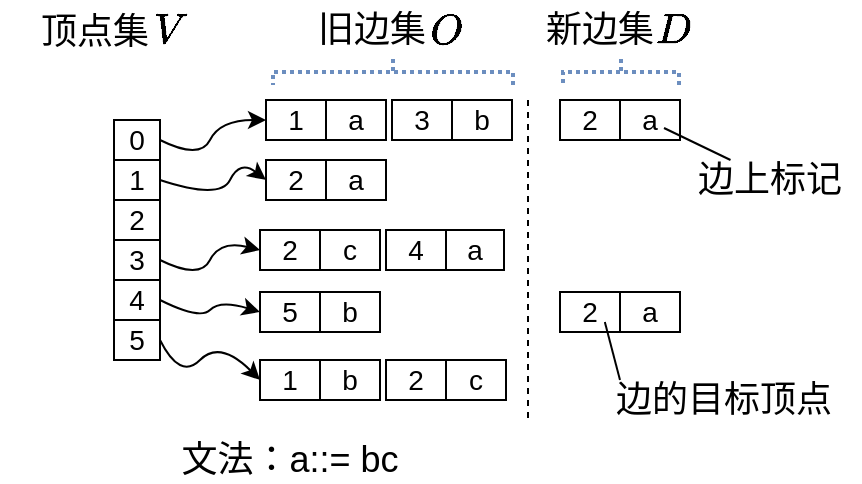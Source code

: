 <mxfile version="18.1.3" type="github">
  <diagram id="PmKWHf3XF2wdjFBg__V2" name="Page-1">
    <mxGraphModel dx="1865" dy="585" grid="1" gridSize="10" guides="1" tooltips="1" connect="1" arrows="1" fold="1" page="1" pageScale="1" pageWidth="827" pageHeight="1169" math="1" shadow="0">
      <root>
        <mxCell id="0" />
        <mxCell id="1" parent="0" />
        <mxCell id="Il5zqESTYhuWdmyWhMW6-3" value="" style="group" vertex="1" connectable="0" parent="1">
          <mxGeometry x="-743" y="110" width="23" height="40" as="geometry" />
        </mxCell>
        <mxCell id="Il5zqESTYhuWdmyWhMW6-4" value="0" style="rounded=0;whiteSpace=wrap;html=1;fontSize=14;" vertex="1" parent="Il5zqESTYhuWdmyWhMW6-3">
          <mxGeometry width="23" height="20" as="geometry" />
        </mxCell>
        <mxCell id="Il5zqESTYhuWdmyWhMW6-5" value="1" style="rounded=0;whiteSpace=wrap;html=1;fontSize=14;" vertex="1" parent="Il5zqESTYhuWdmyWhMW6-3">
          <mxGeometry y="20" width="23" height="20" as="geometry" />
        </mxCell>
        <mxCell id="Il5zqESTYhuWdmyWhMW6-6" value="" style="curved=1;endArrow=classic;html=1;rounded=0;exitX=1;exitY=0.5;exitDx=0;exitDy=0;entryX=0;entryY=0.5;entryDx=0;entryDy=0;" edge="1" parent="1" source="Il5zqESTYhuWdmyWhMW6-4" target="Il5zqESTYhuWdmyWhMW6-7">
          <mxGeometry width="50" height="50" relative="1" as="geometry">
            <mxPoint x="-490" y="70" as="sourcePoint" />
            <mxPoint x="-660" y="110" as="targetPoint" />
            <Array as="points">
              <mxPoint x="-700" y="130" />
              <mxPoint x="-690" y="110" />
            </Array>
          </mxGeometry>
        </mxCell>
        <mxCell id="Il5zqESTYhuWdmyWhMW6-7" value="1" style="rounded=0;whiteSpace=wrap;html=1;fontSize=14;" vertex="1" parent="1">
          <mxGeometry x="-667" y="100" width="30" height="20" as="geometry" />
        </mxCell>
        <mxCell id="Il5zqESTYhuWdmyWhMW6-8" value="a" style="rounded=0;whiteSpace=wrap;html=1;fontSize=14;" vertex="1" parent="1">
          <mxGeometry x="-637" y="100" width="30" height="20" as="geometry" />
        </mxCell>
        <mxCell id="Il5zqESTYhuWdmyWhMW6-9" value="" style="curved=1;endArrow=classic;html=1;rounded=0;exitX=1;exitY=0.5;exitDx=0;exitDy=0;entryX=0;entryY=0.5;entryDx=0;entryDy=0;" edge="1" parent="1" source="Il5zqESTYhuWdmyWhMW6-5" target="Il5zqESTYhuWdmyWhMW6-10">
          <mxGeometry width="50" height="50" relative="1" as="geometry">
            <mxPoint x="-710" y="130" as="sourcePoint" />
            <mxPoint x="-660" y="140" as="targetPoint" />
            <Array as="points">
              <mxPoint x="-690" y="150" />
              <mxPoint x="-680" y="130" />
            </Array>
          </mxGeometry>
        </mxCell>
        <mxCell id="Il5zqESTYhuWdmyWhMW6-10" value="2" style="rounded=0;whiteSpace=wrap;html=1;fontSize=14;" vertex="1" parent="1">
          <mxGeometry x="-667" y="130" width="30" height="20" as="geometry" />
        </mxCell>
        <mxCell id="Il5zqESTYhuWdmyWhMW6-11" value="a" style="rounded=0;whiteSpace=wrap;html=1;fontSize=14;" vertex="1" parent="1">
          <mxGeometry x="-637" y="130" width="30" height="20" as="geometry" />
        </mxCell>
        <mxCell id="Il5zqESTYhuWdmyWhMW6-13" value="3" style="rounded=0;whiteSpace=wrap;html=1;fontSize=14;" vertex="1" parent="1">
          <mxGeometry x="-604" y="100" width="30" height="20" as="geometry" />
        </mxCell>
        <mxCell id="Il5zqESTYhuWdmyWhMW6-14" value="b" style="rounded=0;whiteSpace=wrap;html=1;fontSize=14;" vertex="1" parent="1">
          <mxGeometry x="-574" y="100" width="30" height="20" as="geometry" />
        </mxCell>
        <mxCell id="Il5zqESTYhuWdmyWhMW6-15" value="2" style="rounded=0;whiteSpace=wrap;html=1;fontSize=14;" vertex="1" parent="1">
          <mxGeometry x="-743" y="150" width="23" height="20" as="geometry" />
        </mxCell>
        <mxCell id="Il5zqESTYhuWdmyWhMW6-18" value="" style="group" vertex="1" connectable="0" parent="1">
          <mxGeometry x="-743" y="170" width="23" height="60" as="geometry" />
        </mxCell>
        <mxCell id="Il5zqESTYhuWdmyWhMW6-19" value="3" style="rounded=0;whiteSpace=wrap;html=1;fontSize=14;" vertex="1" parent="Il5zqESTYhuWdmyWhMW6-18">
          <mxGeometry width="23" height="20" as="geometry" />
        </mxCell>
        <mxCell id="Il5zqESTYhuWdmyWhMW6-20" value="4" style="rounded=0;whiteSpace=wrap;html=1;fontSize=14;" vertex="1" parent="Il5zqESTYhuWdmyWhMW6-18">
          <mxGeometry y="20" width="23" height="20" as="geometry" />
        </mxCell>
        <mxCell id="Il5zqESTYhuWdmyWhMW6-21" value="5" style="rounded=0;whiteSpace=wrap;html=1;fontSize=14;" vertex="1" parent="Il5zqESTYhuWdmyWhMW6-18">
          <mxGeometry y="40" width="23" height="20" as="geometry" />
        </mxCell>
        <mxCell id="Il5zqESTYhuWdmyWhMW6-22" value="2" style="rounded=0;whiteSpace=wrap;html=1;fontSize=14;" vertex="1" parent="1">
          <mxGeometry x="-670" y="165" width="30" height="20" as="geometry" />
        </mxCell>
        <mxCell id="Il5zqESTYhuWdmyWhMW6-23" value="c" style="rounded=0;whiteSpace=wrap;html=1;fontSize=14;" vertex="1" parent="1">
          <mxGeometry x="-640" y="165" width="30" height="20" as="geometry" />
        </mxCell>
        <mxCell id="Il5zqESTYhuWdmyWhMW6-24" value="" style="curved=1;endArrow=classic;html=1;rounded=0;exitX=1;exitY=0.5;exitDx=0;exitDy=0;entryX=0;entryY=0.5;entryDx=0;entryDy=0;" edge="1" parent="1" source="Il5zqESTYhuWdmyWhMW6-19" target="Il5zqESTYhuWdmyWhMW6-22">
          <mxGeometry width="50" height="50" relative="1" as="geometry">
            <mxPoint x="-710" y="70" as="sourcePoint" />
            <mxPoint x="-657" y="60" as="targetPoint" />
            <Array as="points">
              <mxPoint x="-700" y="190" />
              <mxPoint x="-690" y="170" />
            </Array>
          </mxGeometry>
        </mxCell>
        <mxCell id="Il5zqESTYhuWdmyWhMW6-25" value="4" style="rounded=0;whiteSpace=wrap;html=1;fontSize=14;" vertex="1" parent="1">
          <mxGeometry x="-607" y="165" width="30" height="20" as="geometry" />
        </mxCell>
        <mxCell id="Il5zqESTYhuWdmyWhMW6-27" value="a" style="rounded=0;whiteSpace=wrap;html=1;fontSize=14;" vertex="1" parent="1">
          <mxGeometry x="-577" y="165" width="29" height="20" as="geometry" />
        </mxCell>
        <mxCell id="Il5zqESTYhuWdmyWhMW6-28" value="5" style="rounded=0;whiteSpace=wrap;html=1;fontSize=14;" vertex="1" parent="1">
          <mxGeometry x="-670" y="196" width="30" height="20" as="geometry" />
        </mxCell>
        <mxCell id="Il5zqESTYhuWdmyWhMW6-29" value="" style="curved=1;endArrow=classic;html=1;rounded=0;exitX=1;exitY=0.5;exitDx=0;exitDy=0;entryX=0;entryY=0.5;entryDx=0;entryDy=0;" edge="1" parent="1" source="Il5zqESTYhuWdmyWhMW6-20" target="Il5zqESTYhuWdmyWhMW6-28">
          <mxGeometry width="50" height="50" relative="1" as="geometry">
            <mxPoint x="-710" y="190" as="sourcePoint" />
            <mxPoint x="-660" y="185" as="targetPoint" />
            <Array as="points">
              <mxPoint x="-700" y="210" />
              <mxPoint x="-690" y="200" />
            </Array>
          </mxGeometry>
        </mxCell>
        <mxCell id="Il5zqESTYhuWdmyWhMW6-30" value="b" style="rounded=0;whiteSpace=wrap;html=1;fontSize=14;" vertex="1" parent="1">
          <mxGeometry x="-640" y="196" width="30" height="20" as="geometry" />
        </mxCell>
        <mxCell id="Il5zqESTYhuWdmyWhMW6-31" value="1" style="rounded=0;whiteSpace=wrap;html=1;fontSize=14;" vertex="1" parent="1">
          <mxGeometry x="-670" y="230" width="30" height="20" as="geometry" />
        </mxCell>
        <mxCell id="Il5zqESTYhuWdmyWhMW6-32" value="" style="curved=1;endArrow=classic;html=1;rounded=0;exitX=1;exitY=0.5;exitDx=0;exitDy=0;entryX=0;entryY=0.5;entryDx=0;entryDy=0;" edge="1" parent="1" source="Il5zqESTYhuWdmyWhMW6-21" target="Il5zqESTYhuWdmyWhMW6-31">
          <mxGeometry width="50" height="50" relative="1" as="geometry">
            <mxPoint x="-710" y="190" as="sourcePoint" />
            <mxPoint x="-660" y="185" as="targetPoint" />
            <Array as="points">
              <mxPoint x="-710" y="240" />
              <mxPoint x="-690" y="220" />
            </Array>
          </mxGeometry>
        </mxCell>
        <mxCell id="Il5zqESTYhuWdmyWhMW6-33" value="b" style="rounded=0;whiteSpace=wrap;html=1;fontSize=14;" vertex="1" parent="1">
          <mxGeometry x="-640" y="230" width="30" height="20" as="geometry" />
        </mxCell>
        <mxCell id="Il5zqESTYhuWdmyWhMW6-34" value="2" style="rounded=0;whiteSpace=wrap;html=1;fontSize=14;" vertex="1" parent="1">
          <mxGeometry x="-607" y="230" width="30" height="20" as="geometry" />
        </mxCell>
        <mxCell id="Il5zqESTYhuWdmyWhMW6-36" value="c" style="rounded=0;whiteSpace=wrap;html=1;fontSize=14;" vertex="1" parent="1">
          <mxGeometry x="-577" y="230" width="30" height="20" as="geometry" />
        </mxCell>
        <mxCell id="Il5zqESTYhuWdmyWhMW6-37" value="&lt;font style=&quot;font-size: 18px;&quot;&gt;文法：a::= bc&lt;/font&gt;" style="text;html=1;strokeColor=none;fillColor=none;align=center;verticalAlign=middle;whiteSpace=wrap;rounded=0;" vertex="1" parent="1">
          <mxGeometry x="-720" y="270" width="130" height="20" as="geometry" />
        </mxCell>
        <mxCell id="Il5zqESTYhuWdmyWhMW6-42" value="" style="group" vertex="1" connectable="0" parent="1">
          <mxGeometry x="-800" y="51" width="114.5" height="30" as="geometry" />
        </mxCell>
        <mxCell id="Il5zqESTYhuWdmyWhMW6-38" value="&lt;span style=&quot;font-size: 18px;&quot;&gt;顶点集&amp;nbsp;&lt;/span&gt;" style="text;html=1;strokeColor=none;fillColor=none;align=center;verticalAlign=middle;whiteSpace=wrap;rounded=0;" vertex="1" parent="Il5zqESTYhuWdmyWhMW6-42">
          <mxGeometry width="100" height="30" as="geometry" />
        </mxCell>
        <mxCell id="Il5zqESTYhuWdmyWhMW6-41" value="$$V$$" style="text;html=1;strokeColor=none;fillColor=none;align=center;verticalAlign=middle;whiteSpace=wrap;rounded=0;fontSize=18;" vertex="1" parent="Il5zqESTYhuWdmyWhMW6-42">
          <mxGeometry x="54.5" y="2.5" width="60" height="25" as="geometry" />
        </mxCell>
        <mxCell id="Il5zqESTYhuWdmyWhMW6-43" value="2" style="rounded=0;whiteSpace=wrap;html=1;fontSize=14;" vertex="1" parent="1">
          <mxGeometry x="-520" y="196" width="30" height="20" as="geometry" />
        </mxCell>
        <mxCell id="Il5zqESTYhuWdmyWhMW6-44" value="a" style="rounded=0;whiteSpace=wrap;html=1;fontSize=14;" vertex="1" parent="1">
          <mxGeometry x="-490" y="196" width="30" height="20" as="geometry" />
        </mxCell>
        <mxCell id="Il5zqESTYhuWdmyWhMW6-45" value="" style="endArrow=none;dashed=1;html=1;rounded=0;fontSize=18;" edge="1" parent="1">
          <mxGeometry width="50" height="50" relative="1" as="geometry">
            <mxPoint x="-536" y="100" as="sourcePoint" />
            <mxPoint x="-536" y="260" as="targetPoint" />
          </mxGeometry>
        </mxCell>
        <mxCell id="Il5zqESTYhuWdmyWhMW6-46" value="2" style="rounded=0;whiteSpace=wrap;html=1;fontSize=14;" vertex="1" parent="1">
          <mxGeometry x="-520" y="100" width="30" height="20" as="geometry" />
        </mxCell>
        <mxCell id="Il5zqESTYhuWdmyWhMW6-47" value="a" style="rounded=0;whiteSpace=wrap;html=1;fontSize=14;" vertex="1" parent="1">
          <mxGeometry x="-490" y="100" width="30" height="20" as="geometry" />
        </mxCell>
        <mxCell id="Il5zqESTYhuWdmyWhMW6-48" value="" style="strokeWidth=2;html=1;shape=mxgraph.flowchart.annotation_2;align=left;labelPosition=right;pointerEvents=1;fontSize=18;rotation=90;dashed=1;fillColor=#dae8fc;strokeColor=#6c8ebf;dashPattern=1 1;" vertex="1" parent="1">
          <mxGeometry x="-610" y="26" width="13" height="120" as="geometry" />
        </mxCell>
        <mxCell id="Il5zqESTYhuWdmyWhMW6-51" value="" style="group" vertex="1" connectable="0" parent="1">
          <mxGeometry x="-644" y="50" width="97" height="31" as="geometry" />
        </mxCell>
        <mxCell id="Il5zqESTYhuWdmyWhMW6-49" value="旧边集" style="text;html=1;strokeColor=none;fillColor=none;align=center;verticalAlign=middle;whiteSpace=wrap;rounded=0;dashed=1;fontSize=18;" vertex="1" parent="Il5zqESTYhuWdmyWhMW6-51">
          <mxGeometry width="60" height="30" as="geometry" />
        </mxCell>
        <mxCell id="Il5zqESTYhuWdmyWhMW6-50" value="$$O$$" style="text;html=1;strokeColor=none;fillColor=none;align=center;verticalAlign=middle;whiteSpace=wrap;rounded=0;dashed=1;fontSize=18;" vertex="1" parent="Il5zqESTYhuWdmyWhMW6-51">
          <mxGeometry x="37" y="1" width="60" height="30" as="geometry" />
        </mxCell>
        <mxCell id="Il5zqESTYhuWdmyWhMW6-52" value="" style="group" vertex="1" connectable="0" parent="1">
          <mxGeometry x="-530" y="50" width="97" height="31" as="geometry" />
        </mxCell>
        <mxCell id="Il5zqESTYhuWdmyWhMW6-53" value="新边集" style="text;html=1;strokeColor=none;fillColor=none;align=center;verticalAlign=middle;whiteSpace=wrap;rounded=0;dashed=1;fontSize=18;" vertex="1" parent="Il5zqESTYhuWdmyWhMW6-52">
          <mxGeometry width="60" height="30" as="geometry" />
        </mxCell>
        <mxCell id="Il5zqESTYhuWdmyWhMW6-54" value="$$D$$" style="text;html=1;strokeColor=none;fillColor=none;align=center;verticalAlign=middle;whiteSpace=wrap;rounded=0;dashed=1;fontSize=18;" vertex="1" parent="Il5zqESTYhuWdmyWhMW6-52">
          <mxGeometry x="37" y="1" width="60" height="30" as="geometry" />
        </mxCell>
        <mxCell id="Il5zqESTYhuWdmyWhMW6-57" value="" style="strokeWidth=2;html=1;shape=mxgraph.flowchart.annotation_2;align=left;labelPosition=right;pointerEvents=1;fontSize=18;rotation=90;dashed=1;fillColor=#dae8fc;strokeColor=#6c8ebf;dashPattern=1 1;" vertex="1" parent="1">
          <mxGeometry x="-496" y="57" width="13" height="58" as="geometry" />
        </mxCell>
        <mxCell id="Il5zqESTYhuWdmyWhMW6-58" value="" style="endArrow=none;html=1;rounded=0;fontSize=18;" edge="1" parent="1" source="Il5zqESTYhuWdmyWhMW6-59">
          <mxGeometry width="50" height="50" relative="1" as="geometry">
            <mxPoint x="-448" y="134" as="sourcePoint" />
            <mxPoint x="-468" y="114" as="targetPoint" />
          </mxGeometry>
        </mxCell>
        <mxCell id="Il5zqESTYhuWdmyWhMW6-59" value="边上标记" style="text;html=1;strokeColor=none;fillColor=none;align=center;verticalAlign=middle;whiteSpace=wrap;rounded=0;dashed=1;dashPattern=1 1;fontSize=18;" vertex="1" parent="1">
          <mxGeometry x="-460" y="130" width="90" height="19" as="geometry" />
        </mxCell>
        <mxCell id="Il5zqESTYhuWdmyWhMW6-60" value="" style="endArrow=none;html=1;rounded=0;fontSize=18;" edge="1" parent="1">
          <mxGeometry width="50" height="50" relative="1" as="geometry">
            <mxPoint x="-497.583" y="211" as="sourcePoint" />
            <mxPoint x="-490" y="240" as="targetPoint" />
          </mxGeometry>
        </mxCell>
        <mxCell id="Il5zqESTYhuWdmyWhMW6-61" value="边的目标顶点" style="text;html=1;strokeColor=none;fillColor=none;align=center;verticalAlign=middle;whiteSpace=wrap;rounded=0;dashed=1;dashPattern=1 1;fontSize=18;" vertex="1" parent="1">
          <mxGeometry x="-496" y="240" width="116" height="20" as="geometry" />
        </mxCell>
      </root>
    </mxGraphModel>
  </diagram>
</mxfile>

